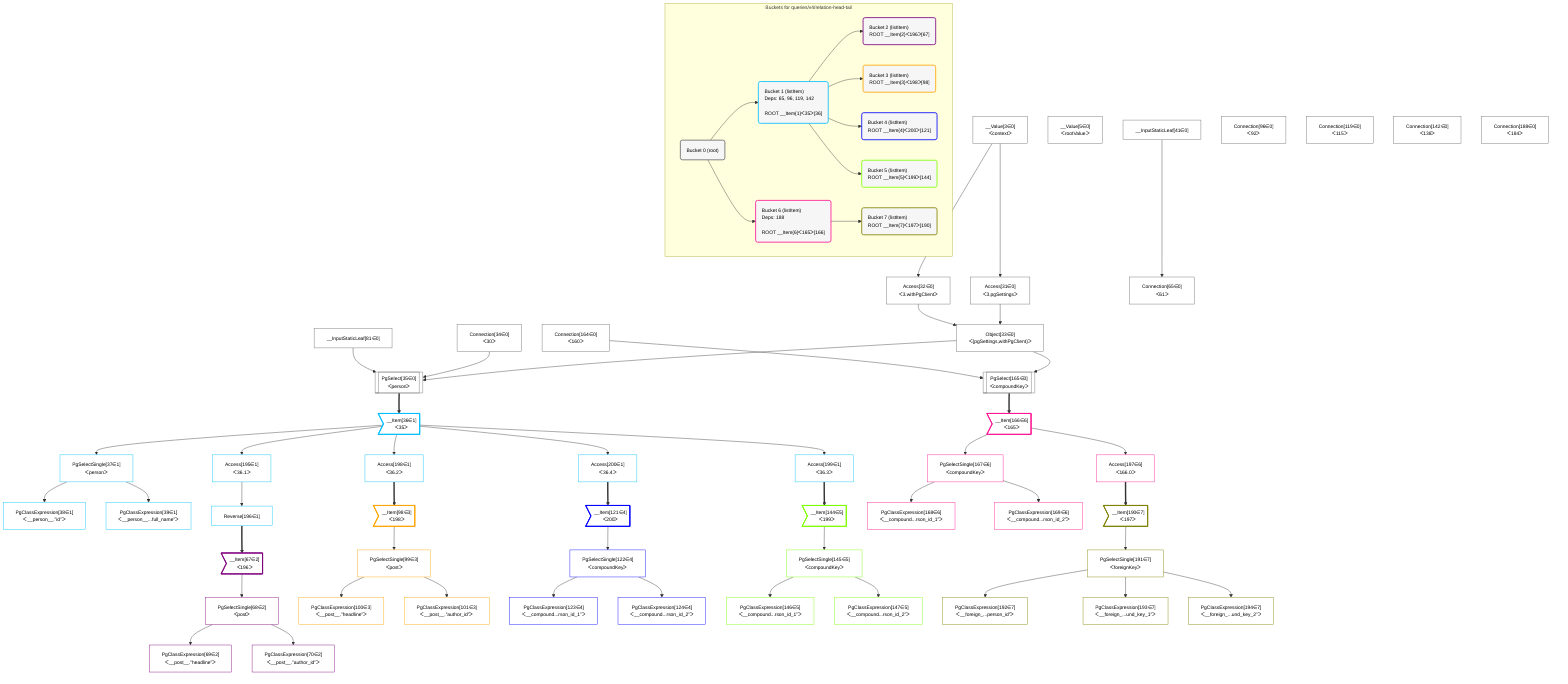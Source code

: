 %%{init: {'themeVariables': { 'fontSize': '12px'}}}%%
graph TD
    classDef path fill:#eee,stroke:#000,color:#000
    classDef plan fill:#fff,stroke-width:1px,color:#000
    classDef itemplan fill:#fff,stroke-width:2px,color:#000
    classDef sideeffectplan fill:#f00,stroke-width:2px,color:#000
    classDef bucket fill:#f6f6f6,color:#000,stroke-width:2px,text-align:left


    %% define steps
    __Value3["__Value[3∈0]<br />ᐸcontextᐳ"]:::plan
    __Value5["__Value[5∈0]<br />ᐸrootValueᐳ"]:::plan
    Access31["Access[31∈0]<br />ᐸ3.pgSettingsᐳ"]:::plan
    Access32["Access[32∈0]<br />ᐸ3.withPgClientᐳ"]:::plan
    Object33["Object[33∈0]<br />ᐸ{pgSettings,withPgClient}ᐳ"]:::plan
    Connection34["Connection[34∈0]<br />ᐸ30ᐳ"]:::plan
    __InputStaticLeaf81["__InputStaticLeaf[81∈0]"]:::plan
    PgSelect35[["PgSelect[35∈0]<br />ᐸpersonᐳ"]]:::plan
    __Item36>"__Item[36∈1]<br />ᐸ35ᐳ"]:::itemplan
    PgSelectSingle37["PgSelectSingle[37∈1]<br />ᐸpersonᐳ"]:::plan
    PgClassExpression38["PgClassExpression[38∈1]<br />ᐸ__person__.”id”ᐳ"]:::plan
    PgClassExpression39["PgClassExpression[39∈1]<br />ᐸ__person__...full_name”ᐳ"]:::plan
    __InputStaticLeaf41["__InputStaticLeaf[41∈0]"]:::plan
    Connection65["Connection[65∈0]<br />ᐸ61ᐳ"]:::plan
    Access195["Access[195∈1]<br />ᐸ36.1ᐳ"]:::plan
    Reverse196["Reverse[196∈1]"]:::plan
    __Item67>"__Item[67∈2]<br />ᐸ196ᐳ"]:::itemplan
    PgSelectSingle68["PgSelectSingle[68∈2]<br />ᐸpostᐳ"]:::plan
    PgClassExpression69["PgClassExpression[69∈2]<br />ᐸ__post__.”headline”ᐳ"]:::plan
    PgClassExpression70["PgClassExpression[70∈2]<br />ᐸ__post__.”author_id”ᐳ"]:::plan
    Connection96["Connection[96∈0]<br />ᐸ92ᐳ"]:::plan
    Access198["Access[198∈1]<br />ᐸ36.2ᐳ"]:::plan
    __Item98>"__Item[98∈3]<br />ᐸ198ᐳ"]:::itemplan
    PgSelectSingle99["PgSelectSingle[99∈3]<br />ᐸpostᐳ"]:::plan
    PgClassExpression100["PgClassExpression[100∈3]<br />ᐸ__post__.”headline”ᐳ"]:::plan
    PgClassExpression101["PgClassExpression[101∈3]<br />ᐸ__post__.”author_id”ᐳ"]:::plan
    Connection119["Connection[119∈0]<br />ᐸ115ᐳ"]:::plan
    Access200["Access[200∈1]<br />ᐸ36.4ᐳ"]:::plan
    __Item121>"__Item[121∈4]<br />ᐸ200ᐳ"]:::itemplan
    PgSelectSingle122["PgSelectSingle[122∈4]<br />ᐸcompoundKeyᐳ"]:::plan
    PgClassExpression123["PgClassExpression[123∈4]<br />ᐸ__compound...rson_id_1”ᐳ"]:::plan
    PgClassExpression124["PgClassExpression[124∈4]<br />ᐸ__compound...rson_id_2”ᐳ"]:::plan
    Connection142["Connection[142∈0]<br />ᐸ138ᐳ"]:::plan
    Access199["Access[199∈1]<br />ᐸ36.3ᐳ"]:::plan
    __Item144>"__Item[144∈5]<br />ᐸ199ᐳ"]:::itemplan
    PgSelectSingle145["PgSelectSingle[145∈5]<br />ᐸcompoundKeyᐳ"]:::plan
    PgClassExpression146["PgClassExpression[146∈5]<br />ᐸ__compound...rson_id_1”ᐳ"]:::plan
    PgClassExpression147["PgClassExpression[147∈5]<br />ᐸ__compound...rson_id_2”ᐳ"]:::plan
    Connection164["Connection[164∈0]<br />ᐸ160ᐳ"]:::plan
    PgSelect165[["PgSelect[165∈0]<br />ᐸcompoundKeyᐳ"]]:::plan
    __Item166>"__Item[166∈6]<br />ᐸ165ᐳ"]:::itemplan
    PgSelectSingle167["PgSelectSingle[167∈6]<br />ᐸcompoundKeyᐳ"]:::plan
    PgClassExpression168["PgClassExpression[168∈6]<br />ᐸ__compound...rson_id_1”ᐳ"]:::plan
    PgClassExpression169["PgClassExpression[169∈6]<br />ᐸ__compound...rson_id_2”ᐳ"]:::plan
    Connection188["Connection[188∈0]<br />ᐸ184ᐳ"]:::plan
    Access197["Access[197∈6]<br />ᐸ166.0ᐳ"]:::plan
    __Item190>"__Item[190∈7]<br />ᐸ197ᐳ"]:::itemplan
    PgSelectSingle191["PgSelectSingle[191∈7]<br />ᐸforeignKeyᐳ"]:::plan
    PgClassExpression192["PgClassExpression[192∈7]<br />ᐸ__foreign_...person_id”ᐳ"]:::plan
    PgClassExpression193["PgClassExpression[193∈7]<br />ᐸ__foreign_...und_key_1”ᐳ"]:::plan
    PgClassExpression194["PgClassExpression[194∈7]<br />ᐸ__foreign_...und_key_2”ᐳ"]:::plan

    %% plan dependencies
    __Value3 --> Access31
    __Value3 --> Access32
    Access31 & Access32 --> Object33
    Object33 & Connection34 & __InputStaticLeaf81 --> PgSelect35
    PgSelect35 ==> __Item36
    __Item36 --> PgSelectSingle37
    PgSelectSingle37 --> PgClassExpression38
    PgSelectSingle37 --> PgClassExpression39
    __InputStaticLeaf41 --> Connection65
    __Item36 --> Access195
    Access195 --> Reverse196
    Reverse196 ==> __Item67
    __Item67 --> PgSelectSingle68
    PgSelectSingle68 --> PgClassExpression69
    PgSelectSingle68 --> PgClassExpression70
    __Item36 --> Access198
    Access198 ==> __Item98
    __Item98 --> PgSelectSingle99
    PgSelectSingle99 --> PgClassExpression100
    PgSelectSingle99 --> PgClassExpression101
    __Item36 --> Access200
    Access200 ==> __Item121
    __Item121 --> PgSelectSingle122
    PgSelectSingle122 --> PgClassExpression123
    PgSelectSingle122 --> PgClassExpression124
    __Item36 --> Access199
    Access199 ==> __Item144
    __Item144 --> PgSelectSingle145
    PgSelectSingle145 --> PgClassExpression146
    PgSelectSingle145 --> PgClassExpression147
    Object33 & Connection164 --> PgSelect165
    PgSelect165 ==> __Item166
    __Item166 --> PgSelectSingle167
    PgSelectSingle167 --> PgClassExpression168
    PgSelectSingle167 --> PgClassExpression169
    __Item166 --> Access197
    Access197 ==> __Item190
    __Item190 --> PgSelectSingle191
    PgSelectSingle191 --> PgClassExpression192
    PgSelectSingle191 --> PgClassExpression193
    PgSelectSingle191 --> PgClassExpression194

    subgraph "Buckets for queries/v4/relation-head-tail"
    Bucket0("Bucket 0 (root)"):::bucket
    classDef bucket0 stroke:#696969
    class Bucket0,__Value3,__Value5,Access31,Access32,Object33,Connection34,PgSelect35,__InputStaticLeaf41,Connection65,__InputStaticLeaf81,Connection96,Connection119,Connection142,Connection164,PgSelect165,Connection188 bucket0
    Bucket1("Bucket 1 (listItem)<br />Deps: 65, 96, 119, 142<br /><br />ROOT __Item{1}ᐸ35ᐳ[36]"):::bucket
    classDef bucket1 stroke:#00bfff
    class Bucket1,__Item36,PgSelectSingle37,PgClassExpression38,PgClassExpression39,Access195,Reverse196,Access198,Access199,Access200 bucket1
    Bucket2("Bucket 2 (listItem)<br />ROOT __Item{2}ᐸ196ᐳ[67]"):::bucket
    classDef bucket2 stroke:#7f007f
    class Bucket2,__Item67,PgSelectSingle68,PgClassExpression69,PgClassExpression70 bucket2
    Bucket3("Bucket 3 (listItem)<br />ROOT __Item{3}ᐸ198ᐳ[98]"):::bucket
    classDef bucket3 stroke:#ffa500
    class Bucket3,__Item98,PgSelectSingle99,PgClassExpression100,PgClassExpression101 bucket3
    Bucket4("Bucket 4 (listItem)<br />ROOT __Item{4}ᐸ200ᐳ[121]"):::bucket
    classDef bucket4 stroke:#0000ff
    class Bucket4,__Item121,PgSelectSingle122,PgClassExpression123,PgClassExpression124 bucket4
    Bucket5("Bucket 5 (listItem)<br />ROOT __Item{5}ᐸ199ᐳ[144]"):::bucket
    classDef bucket5 stroke:#7fff00
    class Bucket5,__Item144,PgSelectSingle145,PgClassExpression146,PgClassExpression147 bucket5
    Bucket6("Bucket 6 (listItem)<br />Deps: 188<br /><br />ROOT __Item{6}ᐸ165ᐳ[166]"):::bucket
    classDef bucket6 stroke:#ff1493
    class Bucket6,__Item166,PgSelectSingle167,PgClassExpression168,PgClassExpression169,Access197 bucket6
    Bucket7("Bucket 7 (listItem)<br />ROOT __Item{7}ᐸ197ᐳ[190]"):::bucket
    classDef bucket7 stroke:#808000
    class Bucket7,__Item190,PgSelectSingle191,PgClassExpression192,PgClassExpression193,PgClassExpression194 bucket7
    Bucket0 --> Bucket1 & Bucket6
    Bucket1 --> Bucket2 & Bucket3 & Bucket4 & Bucket5
    Bucket6 --> Bucket7
    end